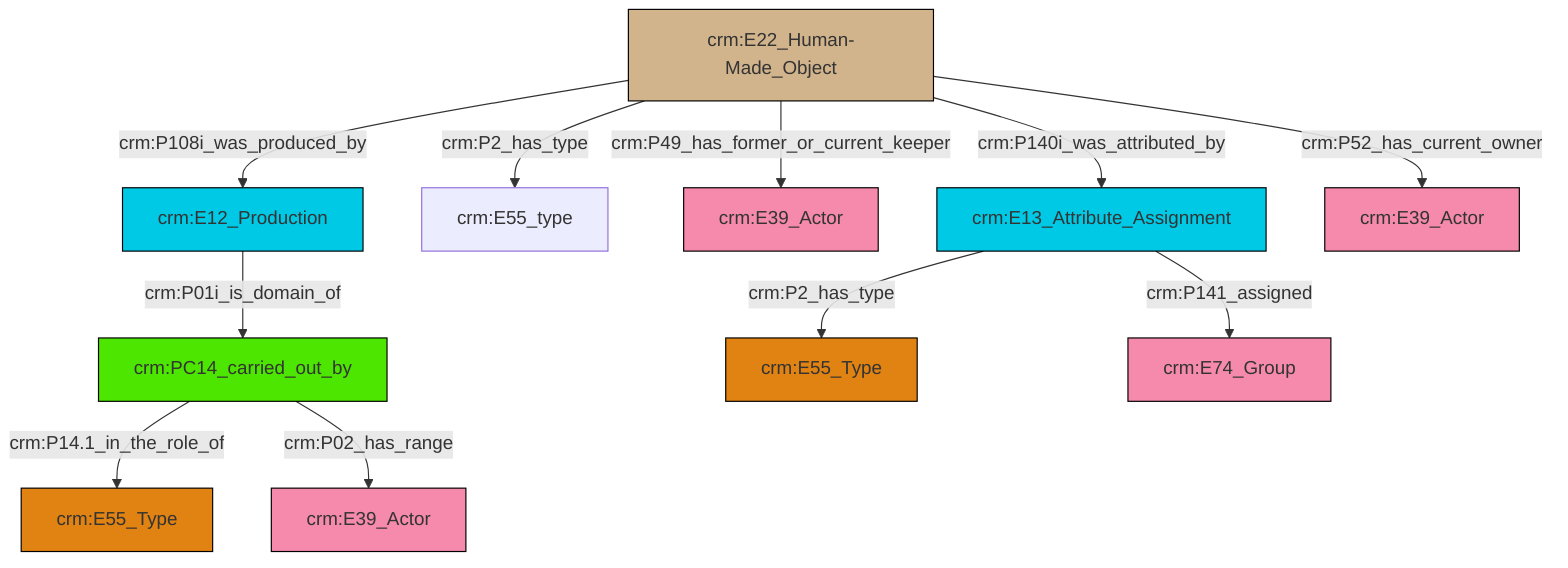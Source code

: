 graph TD
classDef Literal fill:#f2f2f2,stroke:#000000;
classDef CRM_Entity fill:#FFFFFF,stroke:#000000;
classDef Temporal_Entity fill:#00C9E6, stroke:#000000;
classDef Type fill:#E18312, stroke:#000000;
classDef Time-Span fill:#2C9C91, stroke:#000000;
classDef Appellation fill:#FFEB7F, stroke:#000000;
classDef Place fill:#008836, stroke:#000000;
classDef Persistent_Item fill:#B266B2, stroke:#000000;
classDef Conceptual_Object fill:#FFD700, stroke:#000000;
classDef Physical_Thing fill:#D2B48C, stroke:#000000;
classDef Actor fill:#f58aad, stroke:#000000;
classDef PC_Classes fill:#4ce600, stroke:#000000;
classDef Multi fill:#cccccc,stroke:#000000;

0["crm:E12_Production"]:::Temporal_Entity -->|crm:P01i_is_domain_of| 1["crm:PC14_carried_out_by"]:::PC_Classes
2["crm:E22_Human-Made_Object"]:::Physical_Thing -->|crm:P2_has_type| 3["crm:E55_type"]:::Default
1["crm:PC14_carried_out_by"]:::PC_Classes -->|crm:P14.1_in_the_role_of| 9["crm:E55_Type"]:::Type
2["crm:E22_Human-Made_Object"]:::Physical_Thing -->|crm:P140i_was_attributed_by| 13["crm:E13_Attribute_Assignment"]:::Temporal_Entity
13["crm:E13_Attribute_Assignment"]:::Temporal_Entity -->|crm:P141_assigned| 16["crm:E74_Group"]:::Actor
2["crm:E22_Human-Made_Object"]:::Physical_Thing -->|crm:P49_has_former_or_current_keeper| 6["crm:E39_Actor"]:::Actor
2["crm:E22_Human-Made_Object"]:::Physical_Thing -->|crm:P52_has_current_owner| 20["crm:E39_Actor"]:::Actor
1["crm:PC14_carried_out_by"]:::PC_Classes -->|crm:P02_has_range| 18["crm:E39_Actor"]:::Actor
13["crm:E13_Attribute_Assignment"]:::Temporal_Entity -->|crm:P2_has_type| 11["crm:E55_Type"]:::Type
2["crm:E22_Human-Made_Object"]:::Physical_Thing -->|crm:P108i_was_produced_by| 0["crm:E12_Production"]:::Temporal_Entity